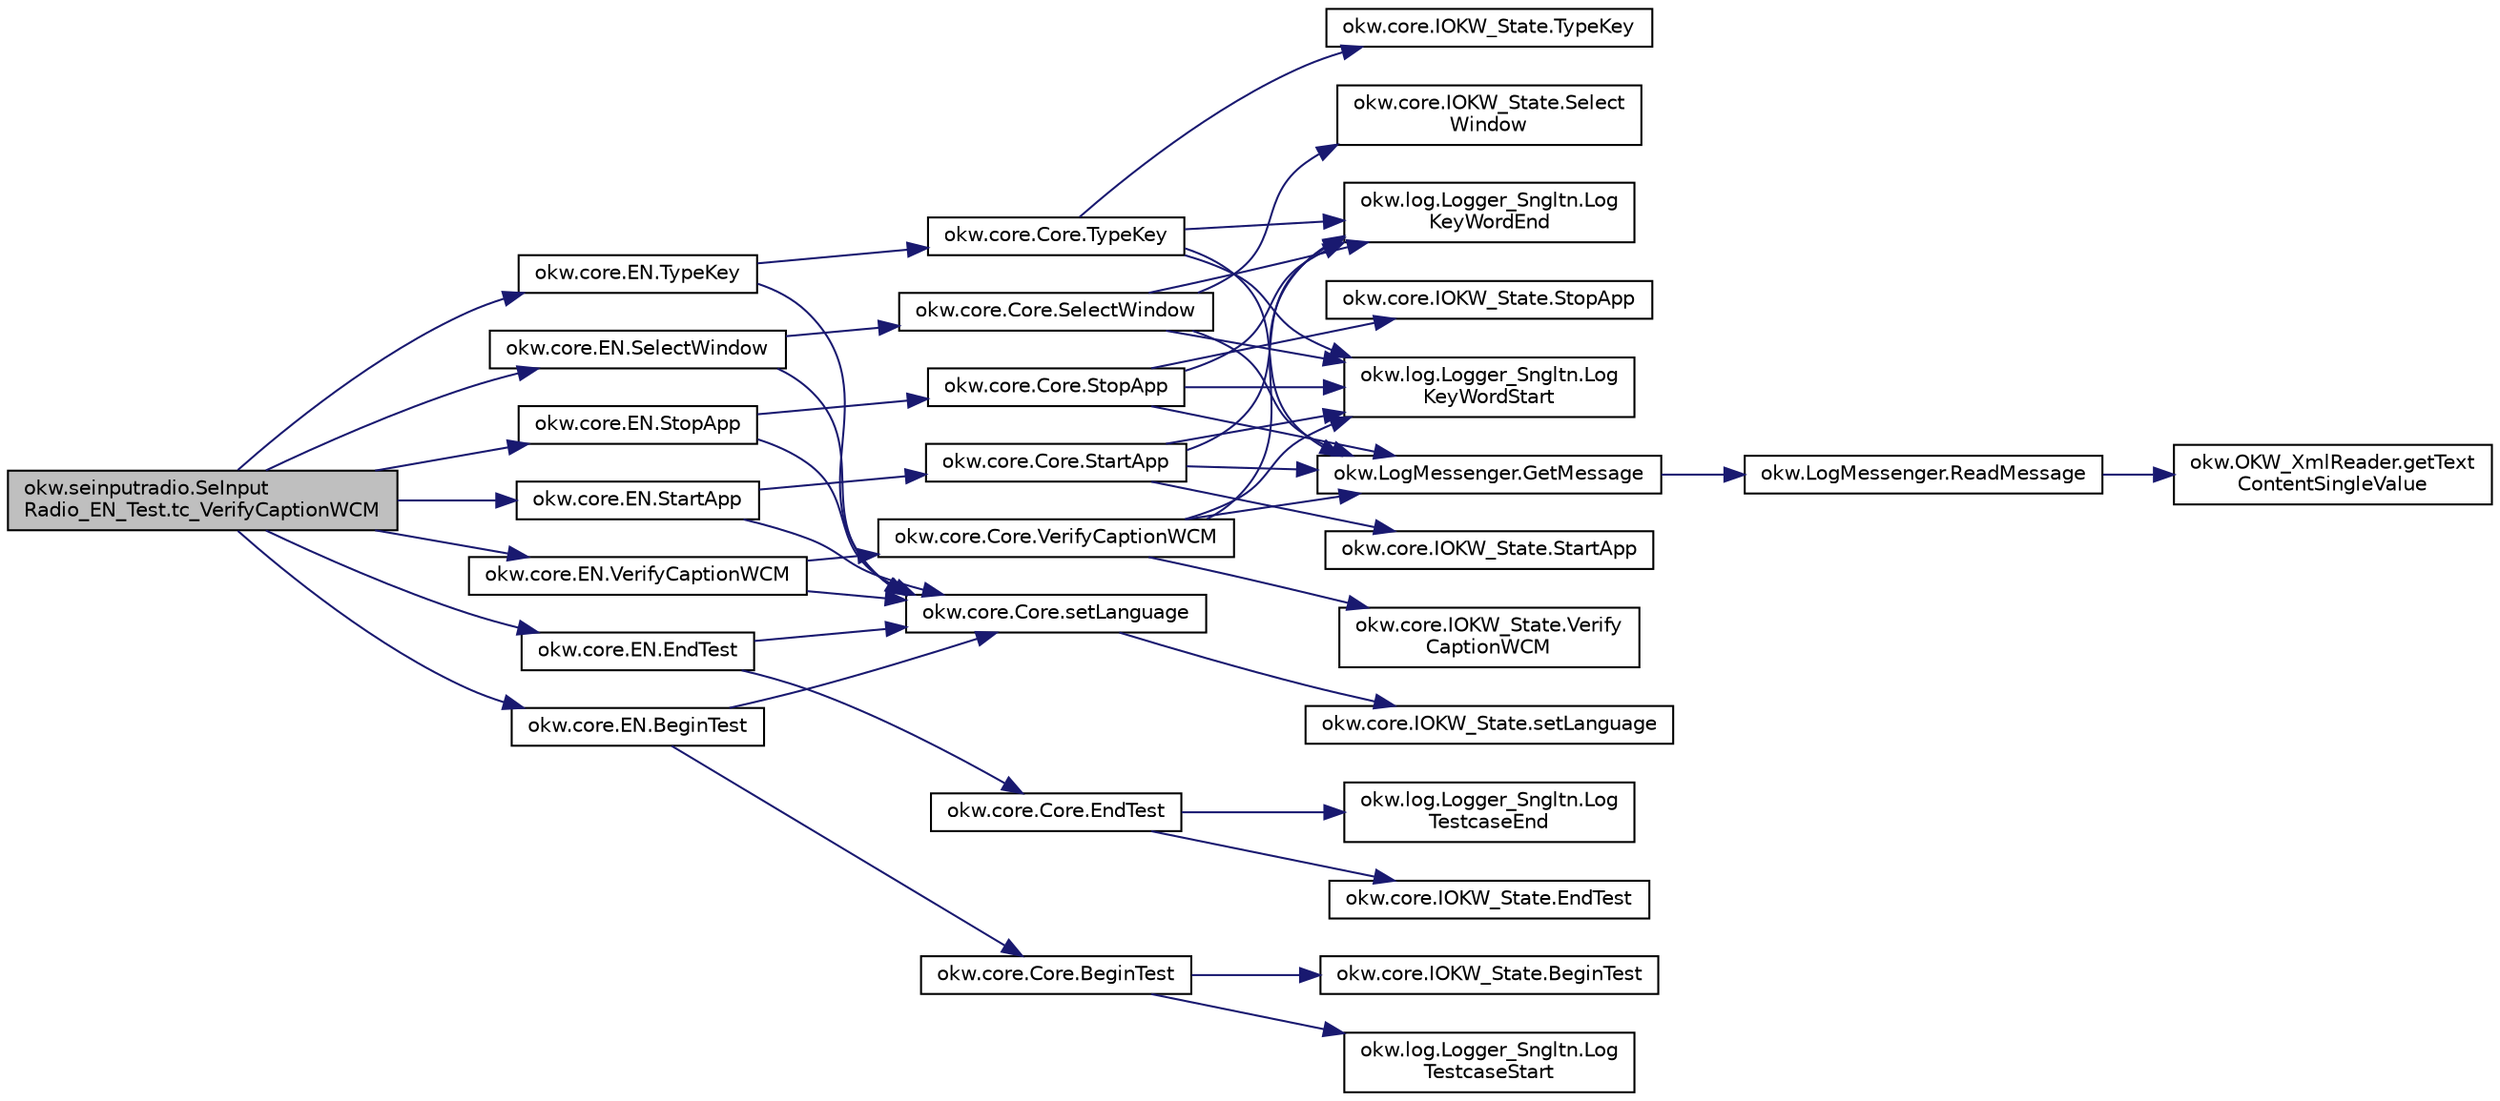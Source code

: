 digraph "okw.seinputradio.SeInputRadio_EN_Test.tc_VerifyCaptionWCM"
{
 // INTERACTIVE_SVG=YES
 // LATEX_PDF_SIZE
  edge [fontname="Helvetica",fontsize="10",labelfontname="Helvetica",labelfontsize="10"];
  node [fontname="Helvetica",fontsize="10",shape=record];
  rankdir="LR";
  Node761 [label="okw.seinputradio.SeInput\lRadio_EN_Test.tc_VerifyCaptionWCM",height=0.2,width=0.4,color="black", fillcolor="grey75", style="filled", fontcolor="black",tooltip="Test des Schlüsselwortes VerifyCaptionWCM für den GUI-Adapter SeInputRadio."];
  Node761 -> Node762 [color="midnightblue",fontsize="10",style="solid",fontname="Helvetica"];
  Node762 [label="okw.core.EN.BeginTest",height=0.2,width=0.4,color="black", fillcolor="white", style="filled",URL="$classokw_1_1core_1_1_e_n.html#aef613b0a3e6bb8a9623984db145cae69",tooltip="Markiert den Anfang eines neuen Testfalls."];
  Node762 -> Node763 [color="midnightblue",fontsize="10",style="solid",fontname="Helvetica"];
  Node763 [label="okw.core.Core.setLanguage",height=0.2,width=0.4,color="black", fillcolor="white", style="filled",URL="$classokw_1_1core_1_1_core.html#ab4e0f723d27cb11c944ec4c82c426100",tooltip="Setzt die Sprache auf den gegebenen wert Language."];
  Node763 -> Node764 [color="midnightblue",fontsize="10",style="solid",fontname="Helvetica"];
  Node764 [label="okw.core.IOKW_State.setLanguage",height=0.2,width=0.4,color="black", fillcolor="white", style="filled",URL="$interfaceokw_1_1core_1_1_i_o_k_w___state.html#a866baa0bde08a47418f54d63bdb56097",tooltip="Interne Methode zum setzen der Sprache für die sprachabhängigen Ausgaben der Dokumentation (Log)."];
  Node762 -> Node765 [color="midnightblue",fontsize="10",style="solid",fontname="Helvetica"];
  Node765 [label="okw.core.Core.BeginTest",height=0.2,width=0.4,color="black", fillcolor="white", style="filled",URL="$classokw_1_1core_1_1_core.html#acfefe92468c9eb9e951846372726c4d8",tooltip="Markiert den Anfang eines neuen Testfalls."];
  Node765 -> Node766 [color="midnightblue",fontsize="10",style="solid",fontname="Helvetica"];
  Node766 [label="okw.log.Logger_Sngltn.Log\lTestcaseStart",height=0.2,width=0.4,color="black", fillcolor="white", style="filled",URL="$classokw_1_1log_1_1_logger___sngltn.html#a60f4ad59db847ae61df928f9920f3deb",tooltip="Ausgabe des Testfalls."];
  Node765 -> Node767 [color="midnightblue",fontsize="10",style="solid",fontname="Helvetica"];
  Node767 [label="okw.core.IOKW_State.BeginTest",height=0.2,width=0.4,color="black", fillcolor="white", style="filled",URL="$interfaceokw_1_1core_1_1_i_o_k_w___state.html#ae5480ddb1fc37eade5d899d335bc4b13",tooltip="Markiert den Anfang eines neuen Testfalls."];
  Node761 -> Node768 [color="midnightblue",fontsize="10",style="solid",fontname="Helvetica"];
  Node768 [label="okw.core.EN.StartApp",height=0.2,width=0.4,color="black", fillcolor="white", style="filled",URL="$classokw_1_1core_1_1_e_n.html#aaa7465ee7f135c724668d8b22dc2219f",tooltip="Startet die gegebene Anwendung."];
  Node768 -> Node763 [color="midnightblue",fontsize="10",style="solid",fontname="Helvetica"];
  Node768 -> Node769 [color="midnightblue",fontsize="10",style="solid",fontname="Helvetica"];
  Node769 [label="okw.core.Core.StartApp",height=0.2,width=0.4,color="black", fillcolor="white", style="filled",URL="$classokw_1_1core_1_1_core.html#ac20a22275b6aea1c4e551dce1fd0c1e9",tooltip="Startet die gegebene Anwendung."];
  Node769 -> Node770 [color="midnightblue",fontsize="10",style="solid",fontname="Helvetica"];
  Node770 [label="okw.log.Logger_Sngltn.Log\lKeyWordStart",height=0.2,width=0.4,color="black", fillcolor="white", style="filled",URL="$classokw_1_1log_1_1_logger___sngltn.html#a70ec25e200e00ecefc544e8fd371d2ef",tooltip="Ausgabe eines Schlüsselwortes."];
  Node769 -> Node771 [color="midnightblue",fontsize="10",style="solid",fontname="Helvetica"];
  Node771 [label="okw.LogMessenger.GetMessage",height=0.2,width=0.4,color="black", fillcolor="white", style="filled",URL="$classokw_1_1_log_messenger.html#af225d1f037d47b3b085175c09d78bdd2",tooltip="Holt die Log-Meldung für MethodeNmae/Textkey ohne weitere Parameter."];
  Node771 -> Node772 [color="midnightblue",fontsize="10",style="solid",fontname="Helvetica"];
  Node772 [label="okw.LogMessenger.ReadMessage",height=0.2,width=0.4,color="black", fillcolor="white", style="filled",URL="$classokw_1_1_log_messenger.html#a530cd6ab82ec82a04206a2e976ec06e3",tooltip="Interne Kernfunktion holt die Log-Meldung mit Platzhaltern aus der XML-Datei."];
  Node772 -> Node773 [color="midnightblue",fontsize="10",style="solid",fontname="Helvetica"];
  Node773 [label="okw.OKW_XmlReader.getText\lContentSingleValue",height=0.2,width=0.4,color="black", fillcolor="white", style="filled",URL="$classokw_1_1_o_k_w___xml_reader.html#ab920b5335a2e1429c14cc5f8e79f39eb",tooltip="Lies den TextContent eines Tag."];
  Node769 -> Node774 [color="midnightblue",fontsize="10",style="solid",fontname="Helvetica"];
  Node774 [label="okw.core.IOKW_State.StartApp",height=0.2,width=0.4,color="black", fillcolor="white", style="filled",URL="$interfaceokw_1_1core_1_1_i_o_k_w___state.html#a0ec9b7c60041061f1b01d85b703a27a8",tooltip="Startet die gegebene Anwendung."];
  Node769 -> Node775 [color="midnightblue",fontsize="10",style="solid",fontname="Helvetica"];
  Node775 [label="okw.log.Logger_Sngltn.Log\lKeyWordEnd",height=0.2,width=0.4,color="black", fillcolor="white", style="filled",URL="$classokw_1_1log_1_1_logger___sngltn.html#aa7d2da98631d21644da70c187f03155e",tooltip="LogKeyWordEnd:"];
  Node761 -> Node776 [color="midnightblue",fontsize="10",style="solid",fontname="Helvetica"];
  Node776 [label="okw.core.EN.TypeKey",height=0.2,width=0.4,color="black", fillcolor="white", style="filled",URL="$classokw_1_1core_1_1_e_n.html#ae24d951e607b9b82af4f3b80e71285b9",tooltip="Tastatureingaben von Daten in das aktive Fensterobjekt."];
  Node776 -> Node763 [color="midnightblue",fontsize="10",style="solid",fontname="Helvetica"];
  Node776 -> Node777 [color="midnightblue",fontsize="10",style="solid",fontname="Helvetica"];
  Node777 [label="okw.core.Core.TypeKey",height=0.2,width=0.4,color="black", fillcolor="white", style="filled",URL="$classokw_1_1core_1_1_core.html#ad09bf3a237b88913dbe9ebc228db1cf3",tooltip="Tastatureingaben von Daten in das aktive Fensterobjekt."];
  Node777 -> Node770 [color="midnightblue",fontsize="10",style="solid",fontname="Helvetica"];
  Node777 -> Node771 [color="midnightblue",fontsize="10",style="solid",fontname="Helvetica"];
  Node777 -> Node778 [color="midnightblue",fontsize="10",style="solid",fontname="Helvetica"];
  Node778 [label="okw.core.IOKW_State.TypeKey",height=0.2,width=0.4,color="black", fillcolor="white", style="filled",URL="$interfaceokw_1_1core_1_1_i_o_k_w___state.html#a0466b45ed636074a1b6cd52de6b5fdd6",tooltip="Tastatureingaben von Daten in das aktive Fensterobjekt."];
  Node777 -> Node775 [color="midnightblue",fontsize="10",style="solid",fontname="Helvetica"];
  Node761 -> Node779 [color="midnightblue",fontsize="10",style="solid",fontname="Helvetica"];
  Node779 [label="okw.core.EN.SelectWindow",height=0.2,width=0.4,color="black", fillcolor="white", style="filled",URL="$classokw_1_1core_1_1_e_n.html#a2b61c2b39a9cfdbdfd25fe0e3d43785b",tooltip="Setzt den Kontext auf das gegebene Fenster."];
  Node779 -> Node763 [color="midnightblue",fontsize="10",style="solid",fontname="Helvetica"];
  Node779 -> Node780 [color="midnightblue",fontsize="10",style="solid",fontname="Helvetica"];
  Node780 [label="okw.core.Core.SelectWindow",height=0.2,width=0.4,color="black", fillcolor="white", style="filled",URL="$classokw_1_1core_1_1_core.html#a6a68660eb5e34965522896e2a5c48314",tooltip="Setzt den Kontext auf das gegebene Fenster."];
  Node780 -> Node770 [color="midnightblue",fontsize="10",style="solid",fontname="Helvetica"];
  Node780 -> Node771 [color="midnightblue",fontsize="10",style="solid",fontname="Helvetica"];
  Node780 -> Node781 [color="midnightblue",fontsize="10",style="solid",fontname="Helvetica"];
  Node781 [label="okw.core.IOKW_State.Select\lWindow",height=0.2,width=0.4,color="black", fillcolor="white", style="filled",URL="$interfaceokw_1_1core_1_1_i_o_k_w___state.html#ad4fc9610ed5b1176590a45b55e6ac7f0",tooltip="Setzt den Kontext auf das gegebene Fenster."];
  Node780 -> Node775 [color="midnightblue",fontsize="10",style="solid",fontname="Helvetica"];
  Node761 -> Node782 [color="midnightblue",fontsize="10",style="solid",fontname="Helvetica"];
  Node782 [label="okw.core.EN.VerifyCaptionWCM",height=0.2,width=0.4,color="black", fillcolor="white", style="filled",URL="$classokw_1_1core_1_1_e_n.html#a5a742184bc524f6b6dceec7cef27a951",tooltip="Überprüft die Überschrift des Objektes."];
  Node782 -> Node763 [color="midnightblue",fontsize="10",style="solid",fontname="Helvetica"];
  Node782 -> Node783 [color="midnightblue",fontsize="10",style="solid",fontname="Helvetica"];
  Node783 [label="okw.core.Core.VerifyCaptionWCM",height=0.2,width=0.4,color="black", fillcolor="white", style="filled",URL="$classokw_1_1core_1_1_core.html#a1dc3f5a21cba756cd6448f88280342ec",tooltip="Überprüft die Überschrift des Objektes."];
  Node783 -> Node770 [color="midnightblue",fontsize="10",style="solid",fontname="Helvetica"];
  Node783 -> Node771 [color="midnightblue",fontsize="10",style="solid",fontname="Helvetica"];
  Node783 -> Node784 [color="midnightblue",fontsize="10",style="solid",fontname="Helvetica"];
  Node784 [label="okw.core.IOKW_State.Verify\lCaptionWCM",height=0.2,width=0.4,color="black", fillcolor="white", style="filled",URL="$interfaceokw_1_1core_1_1_i_o_k_w___state.html#a8f08ab9f441773a456ea6a0f87f2967f",tooltip="Überprüft die Überschrift des Objektes."];
  Node783 -> Node775 [color="midnightblue",fontsize="10",style="solid",fontname="Helvetica"];
  Node761 -> Node785 [color="midnightblue",fontsize="10",style="solid",fontname="Helvetica"];
  Node785 [label="okw.core.EN.StopApp",height=0.2,width=0.4,color="black", fillcolor="white", style="filled",URL="$classokw_1_1core_1_1_e_n.html#aba06d28c60512e1dc55902403abbd3f6",tooltip="Beendet eine gegebene Anwendung."];
  Node785 -> Node763 [color="midnightblue",fontsize="10",style="solid",fontname="Helvetica"];
  Node785 -> Node786 [color="midnightblue",fontsize="10",style="solid",fontname="Helvetica"];
  Node786 [label="okw.core.Core.StopApp",height=0.2,width=0.4,color="black", fillcolor="white", style="filled",URL="$classokw_1_1core_1_1_core.html#a13d953a145a5e1bc776785f8433ba69c",tooltip="Beendet eine gegebene Anwendung."];
  Node786 -> Node770 [color="midnightblue",fontsize="10",style="solid",fontname="Helvetica"];
  Node786 -> Node771 [color="midnightblue",fontsize="10",style="solid",fontname="Helvetica"];
  Node786 -> Node787 [color="midnightblue",fontsize="10",style="solid",fontname="Helvetica"];
  Node787 [label="okw.core.IOKW_State.StopApp",height=0.2,width=0.4,color="black", fillcolor="white", style="filled",URL="$interfaceokw_1_1core_1_1_i_o_k_w___state.html#a789e33be9253edfccfe5654f537cf52a",tooltip="Beendet eine gegebene Anwendung."];
  Node786 -> Node775 [color="midnightblue",fontsize="10",style="solid",fontname="Helvetica"];
  Node761 -> Node788 [color="midnightblue",fontsize="10",style="solid",fontname="Helvetica"];
  Node788 [label="okw.core.EN.EndTest",height=0.2,width=0.4,color="black", fillcolor="white", style="filled",URL="$classokw_1_1core_1_1_e_n.html#aa51cc1227f749efca4fd2801f5cb664f",tooltip="Signalisiert das Ende eines Testfalls."];
  Node788 -> Node763 [color="midnightblue",fontsize="10",style="solid",fontname="Helvetica"];
  Node788 -> Node789 [color="midnightblue",fontsize="10",style="solid",fontname="Helvetica"];
  Node789 [label="okw.core.Core.EndTest",height=0.2,width=0.4,color="black", fillcolor="white", style="filled",URL="$classokw_1_1core_1_1_core.html#abf0b4a4074d5292675319eb0045fcb9c",tooltip="Signalisiert das Ende eines Testfalls."];
  Node789 -> Node790 [color="midnightblue",fontsize="10",style="solid",fontname="Helvetica"];
  Node790 [label="okw.core.IOKW_State.EndTest",height=0.2,width=0.4,color="black", fillcolor="white", style="filled",URL="$interfaceokw_1_1core_1_1_i_o_k_w___state.html#ac0b681eddd02ac39ff0c4970a634a186",tooltip="Signalisiert das Ende eines Testfalls."];
  Node789 -> Node791 [color="midnightblue",fontsize="10",style="solid",fontname="Helvetica"];
  Node791 [label="okw.log.Logger_Sngltn.Log\lTestcaseEnd",height=0.2,width=0.4,color="black", fillcolor="white", style="filled",URL="$classokw_1_1log_1_1_logger___sngltn.html#ae13bdf71166d737786872ee9bcfaa15e",tooltip="LogTestcaseEnd:"];
}
